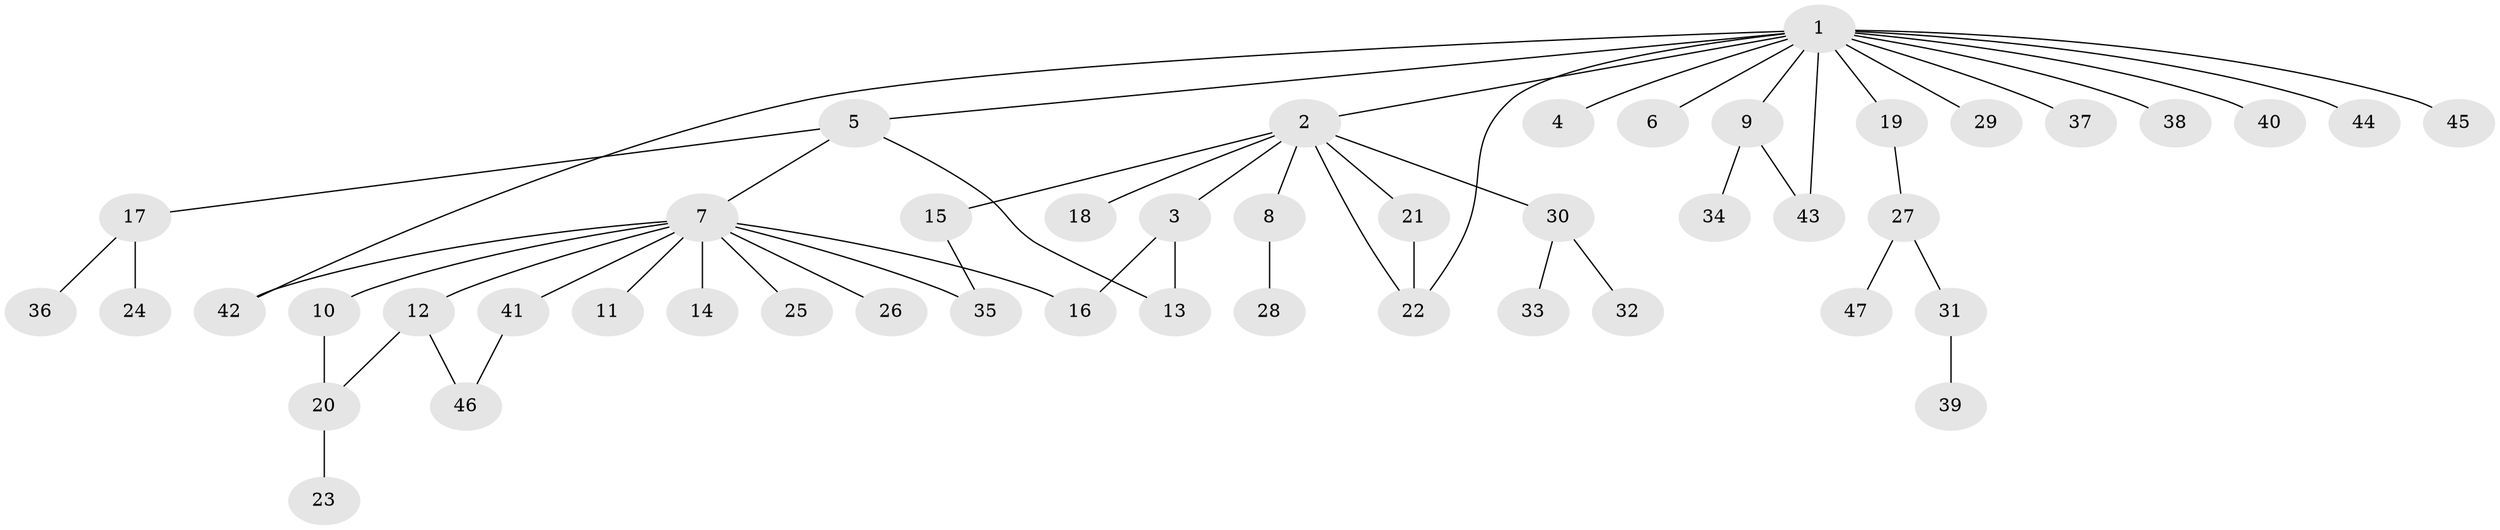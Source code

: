 // original degree distribution, {16: 0.01282051282051282, 9: 0.01282051282051282, 4: 0.07692307692307693, 1: 0.5512820512820513, 5: 0.02564102564102564, 2: 0.1794871794871795, 12: 0.01282051282051282, 3: 0.1282051282051282}
// Generated by graph-tools (version 1.1) at 2025/50/03/04/25 22:50:10]
// undirected, 47 vertices, 55 edges
graph export_dot {
  node [color=gray90,style=filled];
  1;
  2;
  3;
  4;
  5;
  6;
  7;
  8;
  9;
  10;
  11;
  12;
  13;
  14;
  15;
  16;
  17;
  18;
  19;
  20;
  21;
  22;
  23;
  24;
  25;
  26;
  27;
  28;
  29;
  30;
  31;
  32;
  33;
  34;
  35;
  36;
  37;
  38;
  39;
  40;
  41;
  42;
  43;
  44;
  45;
  46;
  47;
  1 -- 2 [weight=1.0];
  1 -- 4 [weight=1.0];
  1 -- 5 [weight=1.0];
  1 -- 6 [weight=1.0];
  1 -- 9 [weight=1.0];
  1 -- 19 [weight=1.0];
  1 -- 22 [weight=1.0];
  1 -- 29 [weight=1.0];
  1 -- 37 [weight=1.0];
  1 -- 38 [weight=1.0];
  1 -- 40 [weight=1.0];
  1 -- 42 [weight=1.0];
  1 -- 43 [weight=1.0];
  1 -- 44 [weight=1.0];
  1 -- 45 [weight=1.0];
  2 -- 3 [weight=1.0];
  2 -- 8 [weight=1.0];
  2 -- 15 [weight=1.0];
  2 -- 18 [weight=1.0];
  2 -- 21 [weight=1.0];
  2 -- 22 [weight=1.0];
  2 -- 30 [weight=1.0];
  3 -- 13 [weight=1.0];
  3 -- 16 [weight=1.0];
  5 -- 7 [weight=1.0];
  5 -- 13 [weight=1.0];
  5 -- 17 [weight=1.0];
  7 -- 10 [weight=1.0];
  7 -- 11 [weight=1.0];
  7 -- 12 [weight=1.0];
  7 -- 14 [weight=1.0];
  7 -- 16 [weight=1.0];
  7 -- 25 [weight=1.0];
  7 -- 26 [weight=1.0];
  7 -- 35 [weight=1.0];
  7 -- 41 [weight=1.0];
  7 -- 42 [weight=1.0];
  8 -- 28 [weight=1.0];
  9 -- 34 [weight=1.0];
  9 -- 43 [weight=1.0];
  10 -- 20 [weight=1.0];
  12 -- 20 [weight=1.0];
  12 -- 46 [weight=1.0];
  15 -- 35 [weight=2.0];
  17 -- 24 [weight=2.0];
  17 -- 36 [weight=1.0];
  19 -- 27 [weight=1.0];
  20 -- 23 [weight=1.0];
  21 -- 22 [weight=1.0];
  27 -- 31 [weight=1.0];
  27 -- 47 [weight=1.0];
  30 -- 32 [weight=1.0];
  30 -- 33 [weight=1.0];
  31 -- 39 [weight=1.0];
  41 -- 46 [weight=1.0];
}
